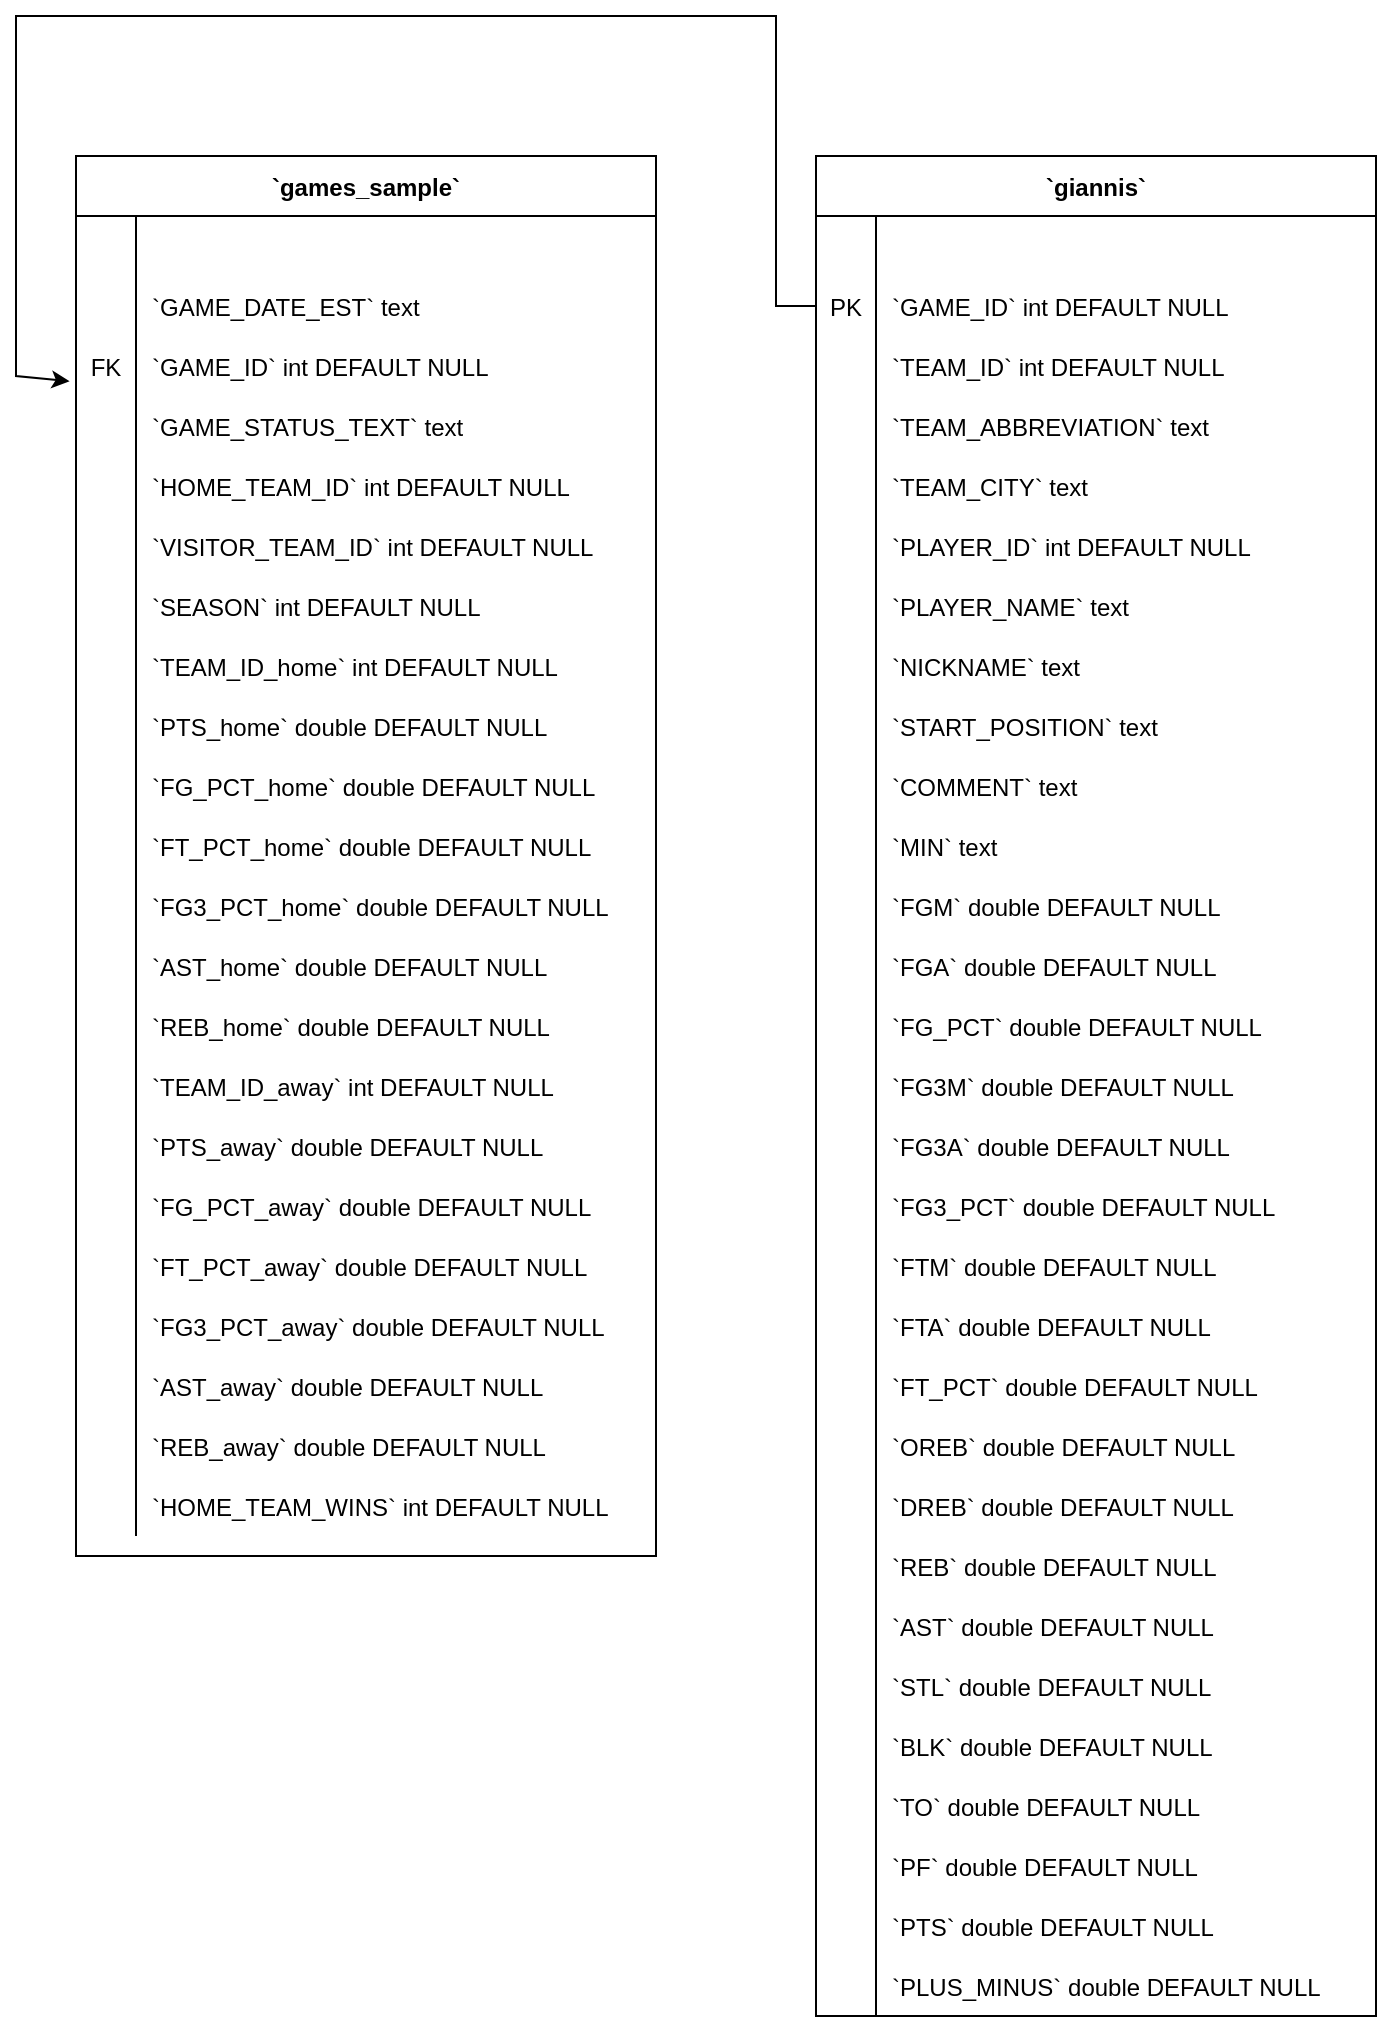 <mxfile version="20.6.1" type="device"><diagram id="QyIXwkY8xI5Ca_LzEZDJ" name="Page-1"><mxGraphModel dx="1038" dy="1639" grid="1" gridSize="10" guides="1" tooltips="1" connect="1" arrows="1" fold="1" page="1" pageScale="1" pageWidth="850" pageHeight="1100" math="0" shadow="0"><root><mxCell id="0"/><mxCell id="1" parent="0"/><mxCell id="QYcIagZJKFSUxrG0_nqx-1" value="`games_sample`" style="shape=table;startSize=30;container=1;collapsible=1;childLayout=tableLayout;fixedRows=1;rowLines=0;fontStyle=1;align=center;resizeLast=1;" vertex="1" parent="1"><mxGeometry x="70" y="-100" width="290" height="700" as="geometry"/></mxCell><mxCell id="QYcIagZJKFSUxrG0_nqx-2" value="" style="shape=tableRow;horizontal=0;startSize=0;swimlaneHead=0;swimlaneBody=0;fillColor=none;collapsible=0;dropTarget=0;points=[[0,0.5],[1,0.5]];portConstraint=eastwest;top=0;left=0;right=0;bottom=0;" vertex="1" parent="QYcIagZJKFSUxrG0_nqx-1"><mxGeometry y="30" width="290" height="30" as="geometry"/></mxCell><mxCell id="QYcIagZJKFSUxrG0_nqx-3" value="" style="shape=partialRectangle;overflow=hidden;connectable=0;fillColor=none;top=0;left=0;bottom=0;right=0;" vertex="1" parent="QYcIagZJKFSUxrG0_nqx-2"><mxGeometry width="30" height="30" as="geometry"><mxRectangle width="30" height="30" as="alternateBounds"/></mxGeometry></mxCell><mxCell id="QYcIagZJKFSUxrG0_nqx-4" value="" style="shape=partialRectangle;overflow=hidden;connectable=0;fillColor=none;align=left;top=0;left=0;bottom=0;right=0;spacingLeft=6;" vertex="1" parent="QYcIagZJKFSUxrG0_nqx-2"><mxGeometry x="30" width="260" height="30" as="geometry"><mxRectangle width="260" height="30" as="alternateBounds"/></mxGeometry></mxCell><mxCell id="QYcIagZJKFSUxrG0_nqx-5" value="" style="shape=tableRow;horizontal=0;startSize=0;swimlaneHead=0;swimlaneBody=0;fillColor=none;collapsible=0;dropTarget=0;points=[[0,0.5],[1,0.5]];portConstraint=eastwest;top=0;left=0;right=0;bottom=0;" vertex="1" parent="QYcIagZJKFSUxrG0_nqx-1"><mxGeometry y="60" width="290" height="30" as="geometry"/></mxCell><mxCell id="QYcIagZJKFSUxrG0_nqx-6" value="" style="shape=partialRectangle;overflow=hidden;connectable=0;fillColor=none;top=0;left=0;bottom=0;right=0;" vertex="1" parent="QYcIagZJKFSUxrG0_nqx-5"><mxGeometry width="30" height="30" as="geometry"><mxRectangle width="30" height="30" as="alternateBounds"/></mxGeometry></mxCell><mxCell id="QYcIagZJKFSUxrG0_nqx-7" value="`GAME_DATE_EST` text" style="shape=partialRectangle;overflow=hidden;connectable=0;fillColor=none;align=left;top=0;left=0;bottom=0;right=0;spacingLeft=6;" vertex="1" parent="QYcIagZJKFSUxrG0_nqx-5"><mxGeometry x="30" width="260" height="30" as="geometry"><mxRectangle width="260" height="30" as="alternateBounds"/></mxGeometry></mxCell><mxCell id="QYcIagZJKFSUxrG0_nqx-8" value="" style="shape=tableRow;horizontal=0;startSize=0;swimlaneHead=0;swimlaneBody=0;fillColor=none;collapsible=0;dropTarget=0;points=[[0,0.5],[1,0.5]];portConstraint=eastwest;top=0;left=0;right=0;bottom=0;" vertex="1" parent="QYcIagZJKFSUxrG0_nqx-1"><mxGeometry y="90" width="290" height="30" as="geometry"/></mxCell><mxCell id="QYcIagZJKFSUxrG0_nqx-9" value="FK" style="shape=partialRectangle;overflow=hidden;connectable=0;fillColor=none;top=0;left=0;bottom=0;right=0;" vertex="1" parent="QYcIagZJKFSUxrG0_nqx-8"><mxGeometry width="30" height="30" as="geometry"><mxRectangle width="30" height="30" as="alternateBounds"/></mxGeometry></mxCell><mxCell id="QYcIagZJKFSUxrG0_nqx-10" value="`GAME_ID` int DEFAULT NULL" style="shape=partialRectangle;overflow=hidden;connectable=0;fillColor=none;align=left;top=0;left=0;bottom=0;right=0;spacingLeft=6;" vertex="1" parent="QYcIagZJKFSUxrG0_nqx-8"><mxGeometry x="30" width="260" height="30" as="geometry"><mxRectangle width="260" height="30" as="alternateBounds"/></mxGeometry></mxCell><mxCell id="QYcIagZJKFSUxrG0_nqx-11" value="" style="shape=tableRow;horizontal=0;startSize=0;swimlaneHead=0;swimlaneBody=0;fillColor=none;collapsible=0;dropTarget=0;points=[[0,0.5],[1,0.5]];portConstraint=eastwest;top=0;left=0;right=0;bottom=0;" vertex="1" parent="QYcIagZJKFSUxrG0_nqx-1"><mxGeometry y="120" width="290" height="30" as="geometry"/></mxCell><mxCell id="QYcIagZJKFSUxrG0_nqx-12" value="" style="shape=partialRectangle;overflow=hidden;connectable=0;fillColor=none;top=0;left=0;bottom=0;right=0;" vertex="1" parent="QYcIagZJKFSUxrG0_nqx-11"><mxGeometry width="30" height="30" as="geometry"><mxRectangle width="30" height="30" as="alternateBounds"/></mxGeometry></mxCell><mxCell id="QYcIagZJKFSUxrG0_nqx-13" value="`GAME_STATUS_TEXT` text" style="shape=partialRectangle;overflow=hidden;connectable=0;fillColor=none;align=left;top=0;left=0;bottom=0;right=0;spacingLeft=6;" vertex="1" parent="QYcIagZJKFSUxrG0_nqx-11"><mxGeometry x="30" width="260" height="30" as="geometry"><mxRectangle width="260" height="30" as="alternateBounds"/></mxGeometry></mxCell><mxCell id="QYcIagZJKFSUxrG0_nqx-14" value="" style="shape=tableRow;horizontal=0;startSize=0;swimlaneHead=0;swimlaneBody=0;fillColor=none;collapsible=0;dropTarget=0;points=[[0,0.5],[1,0.5]];portConstraint=eastwest;top=0;left=0;right=0;bottom=0;" vertex="1" parent="QYcIagZJKFSUxrG0_nqx-1"><mxGeometry y="150" width="290" height="30" as="geometry"/></mxCell><mxCell id="QYcIagZJKFSUxrG0_nqx-15" value="" style="shape=partialRectangle;overflow=hidden;connectable=0;fillColor=none;top=0;left=0;bottom=0;right=0;" vertex="1" parent="QYcIagZJKFSUxrG0_nqx-14"><mxGeometry width="30" height="30" as="geometry"><mxRectangle width="30" height="30" as="alternateBounds"/></mxGeometry></mxCell><mxCell id="QYcIagZJKFSUxrG0_nqx-16" value="`HOME_TEAM_ID` int DEFAULT NULL" style="shape=partialRectangle;overflow=hidden;connectable=0;fillColor=none;align=left;top=0;left=0;bottom=0;right=0;spacingLeft=6;" vertex="1" parent="QYcIagZJKFSUxrG0_nqx-14"><mxGeometry x="30" width="260" height="30" as="geometry"><mxRectangle width="260" height="30" as="alternateBounds"/></mxGeometry></mxCell><mxCell id="QYcIagZJKFSUxrG0_nqx-17" value="" style="shape=tableRow;horizontal=0;startSize=0;swimlaneHead=0;swimlaneBody=0;fillColor=none;collapsible=0;dropTarget=0;points=[[0,0.5],[1,0.5]];portConstraint=eastwest;top=0;left=0;right=0;bottom=0;" vertex="1" parent="QYcIagZJKFSUxrG0_nqx-1"><mxGeometry y="180" width="290" height="30" as="geometry"/></mxCell><mxCell id="QYcIagZJKFSUxrG0_nqx-18" value="" style="shape=partialRectangle;overflow=hidden;connectable=0;fillColor=none;top=0;left=0;bottom=0;right=0;" vertex="1" parent="QYcIagZJKFSUxrG0_nqx-17"><mxGeometry width="30" height="30" as="geometry"><mxRectangle width="30" height="30" as="alternateBounds"/></mxGeometry></mxCell><mxCell id="QYcIagZJKFSUxrG0_nqx-19" value="`VISITOR_TEAM_ID` int DEFAULT NULL" style="shape=partialRectangle;overflow=hidden;connectable=0;fillColor=none;align=left;top=0;left=0;bottom=0;right=0;spacingLeft=6;" vertex="1" parent="QYcIagZJKFSUxrG0_nqx-17"><mxGeometry x="30" width="260" height="30" as="geometry"><mxRectangle width="260" height="30" as="alternateBounds"/></mxGeometry></mxCell><mxCell id="QYcIagZJKFSUxrG0_nqx-20" value="" style="shape=tableRow;horizontal=0;startSize=0;swimlaneHead=0;swimlaneBody=0;fillColor=none;collapsible=0;dropTarget=0;points=[[0,0.5],[1,0.5]];portConstraint=eastwest;top=0;left=0;right=0;bottom=0;" vertex="1" parent="QYcIagZJKFSUxrG0_nqx-1"><mxGeometry y="210" width="290" height="30" as="geometry"/></mxCell><mxCell id="QYcIagZJKFSUxrG0_nqx-21" value="" style="shape=partialRectangle;overflow=hidden;connectable=0;fillColor=none;top=0;left=0;bottom=0;right=0;" vertex="1" parent="QYcIagZJKFSUxrG0_nqx-20"><mxGeometry width="30" height="30" as="geometry"><mxRectangle width="30" height="30" as="alternateBounds"/></mxGeometry></mxCell><mxCell id="QYcIagZJKFSUxrG0_nqx-22" value="`SEASON` int DEFAULT NULL" style="shape=partialRectangle;overflow=hidden;connectable=0;fillColor=none;align=left;top=0;left=0;bottom=0;right=0;spacingLeft=6;" vertex="1" parent="QYcIagZJKFSUxrG0_nqx-20"><mxGeometry x="30" width="260" height="30" as="geometry"><mxRectangle width="260" height="30" as="alternateBounds"/></mxGeometry></mxCell><mxCell id="QYcIagZJKFSUxrG0_nqx-23" value="" style="shape=tableRow;horizontal=0;startSize=0;swimlaneHead=0;swimlaneBody=0;fillColor=none;collapsible=0;dropTarget=0;points=[[0,0.5],[1,0.5]];portConstraint=eastwest;top=0;left=0;right=0;bottom=0;" vertex="1" parent="QYcIagZJKFSUxrG0_nqx-1"><mxGeometry y="240" width="290" height="30" as="geometry"/></mxCell><mxCell id="QYcIagZJKFSUxrG0_nqx-24" value="" style="shape=partialRectangle;overflow=hidden;connectable=0;fillColor=none;top=0;left=0;bottom=0;right=0;" vertex="1" parent="QYcIagZJKFSUxrG0_nqx-23"><mxGeometry width="30" height="30" as="geometry"><mxRectangle width="30" height="30" as="alternateBounds"/></mxGeometry></mxCell><mxCell id="QYcIagZJKFSUxrG0_nqx-25" value="`TEAM_ID_home` int DEFAULT NULL" style="shape=partialRectangle;overflow=hidden;connectable=0;fillColor=none;align=left;top=0;left=0;bottom=0;right=0;spacingLeft=6;" vertex="1" parent="QYcIagZJKFSUxrG0_nqx-23"><mxGeometry x="30" width="260" height="30" as="geometry"><mxRectangle width="260" height="30" as="alternateBounds"/></mxGeometry></mxCell><mxCell id="QYcIagZJKFSUxrG0_nqx-26" value="" style="shape=tableRow;horizontal=0;startSize=0;swimlaneHead=0;swimlaneBody=0;fillColor=none;collapsible=0;dropTarget=0;points=[[0,0.5],[1,0.5]];portConstraint=eastwest;top=0;left=0;right=0;bottom=0;" vertex="1" parent="QYcIagZJKFSUxrG0_nqx-1"><mxGeometry y="270" width="290" height="30" as="geometry"/></mxCell><mxCell id="QYcIagZJKFSUxrG0_nqx-27" value="" style="shape=partialRectangle;overflow=hidden;connectable=0;fillColor=none;top=0;left=0;bottom=0;right=0;" vertex="1" parent="QYcIagZJKFSUxrG0_nqx-26"><mxGeometry width="30" height="30" as="geometry"><mxRectangle width="30" height="30" as="alternateBounds"/></mxGeometry></mxCell><mxCell id="QYcIagZJKFSUxrG0_nqx-28" value="`PTS_home` double DEFAULT NULL" style="shape=partialRectangle;overflow=hidden;connectable=0;fillColor=none;align=left;top=0;left=0;bottom=0;right=0;spacingLeft=6;" vertex="1" parent="QYcIagZJKFSUxrG0_nqx-26"><mxGeometry x="30" width="260" height="30" as="geometry"><mxRectangle width="260" height="30" as="alternateBounds"/></mxGeometry></mxCell><mxCell id="QYcIagZJKFSUxrG0_nqx-29" value="" style="shape=tableRow;horizontal=0;startSize=0;swimlaneHead=0;swimlaneBody=0;fillColor=none;collapsible=0;dropTarget=0;points=[[0,0.5],[1,0.5]];portConstraint=eastwest;top=0;left=0;right=0;bottom=0;" vertex="1" parent="QYcIagZJKFSUxrG0_nqx-1"><mxGeometry y="300" width="290" height="30" as="geometry"/></mxCell><mxCell id="QYcIagZJKFSUxrG0_nqx-30" value="" style="shape=partialRectangle;overflow=hidden;connectable=0;fillColor=none;top=0;left=0;bottom=0;right=0;" vertex="1" parent="QYcIagZJKFSUxrG0_nqx-29"><mxGeometry width="30" height="30" as="geometry"><mxRectangle width="30" height="30" as="alternateBounds"/></mxGeometry></mxCell><mxCell id="QYcIagZJKFSUxrG0_nqx-31" value="`FG_PCT_home` double DEFAULT NULL" style="shape=partialRectangle;overflow=hidden;connectable=0;fillColor=none;align=left;top=0;left=0;bottom=0;right=0;spacingLeft=6;" vertex="1" parent="QYcIagZJKFSUxrG0_nqx-29"><mxGeometry x="30" width="260" height="30" as="geometry"><mxRectangle width="260" height="30" as="alternateBounds"/></mxGeometry></mxCell><mxCell id="QYcIagZJKFSUxrG0_nqx-32" value="" style="shape=tableRow;horizontal=0;startSize=0;swimlaneHead=0;swimlaneBody=0;fillColor=none;collapsible=0;dropTarget=0;points=[[0,0.5],[1,0.5]];portConstraint=eastwest;top=0;left=0;right=0;bottom=0;" vertex="1" parent="QYcIagZJKFSUxrG0_nqx-1"><mxGeometry y="330" width="290" height="30" as="geometry"/></mxCell><mxCell id="QYcIagZJKFSUxrG0_nqx-33" value="" style="shape=partialRectangle;overflow=hidden;connectable=0;fillColor=none;top=0;left=0;bottom=0;right=0;" vertex="1" parent="QYcIagZJKFSUxrG0_nqx-32"><mxGeometry width="30" height="30" as="geometry"><mxRectangle width="30" height="30" as="alternateBounds"/></mxGeometry></mxCell><mxCell id="QYcIagZJKFSUxrG0_nqx-34" value="`FT_PCT_home` double DEFAULT NULL" style="shape=partialRectangle;overflow=hidden;connectable=0;fillColor=none;align=left;top=0;left=0;bottom=0;right=0;spacingLeft=6;" vertex="1" parent="QYcIagZJKFSUxrG0_nqx-32"><mxGeometry x="30" width="260" height="30" as="geometry"><mxRectangle width="260" height="30" as="alternateBounds"/></mxGeometry></mxCell><mxCell id="QYcIagZJKFSUxrG0_nqx-35" value="" style="shape=tableRow;horizontal=0;startSize=0;swimlaneHead=0;swimlaneBody=0;fillColor=none;collapsible=0;dropTarget=0;points=[[0,0.5],[1,0.5]];portConstraint=eastwest;top=0;left=0;right=0;bottom=0;" vertex="1" parent="QYcIagZJKFSUxrG0_nqx-1"><mxGeometry y="360" width="290" height="30" as="geometry"/></mxCell><mxCell id="QYcIagZJKFSUxrG0_nqx-36" value="" style="shape=partialRectangle;overflow=hidden;connectable=0;fillColor=none;top=0;left=0;bottom=0;right=0;" vertex="1" parent="QYcIagZJKFSUxrG0_nqx-35"><mxGeometry width="30" height="30" as="geometry"><mxRectangle width="30" height="30" as="alternateBounds"/></mxGeometry></mxCell><mxCell id="QYcIagZJKFSUxrG0_nqx-37" value="`FG3_PCT_home` double DEFAULT NULL" style="shape=partialRectangle;overflow=hidden;connectable=0;fillColor=none;align=left;top=0;left=0;bottom=0;right=0;spacingLeft=6;" vertex="1" parent="QYcIagZJKFSUxrG0_nqx-35"><mxGeometry x="30" width="260" height="30" as="geometry"><mxRectangle width="260" height="30" as="alternateBounds"/></mxGeometry></mxCell><mxCell id="QYcIagZJKFSUxrG0_nqx-38" value="" style="shape=tableRow;horizontal=0;startSize=0;swimlaneHead=0;swimlaneBody=0;fillColor=none;collapsible=0;dropTarget=0;points=[[0,0.5],[1,0.5]];portConstraint=eastwest;top=0;left=0;right=0;bottom=0;" vertex="1" parent="QYcIagZJKFSUxrG0_nqx-1"><mxGeometry y="390" width="290" height="30" as="geometry"/></mxCell><mxCell id="QYcIagZJKFSUxrG0_nqx-39" value="" style="shape=partialRectangle;overflow=hidden;connectable=0;fillColor=none;top=0;left=0;bottom=0;right=0;" vertex="1" parent="QYcIagZJKFSUxrG0_nqx-38"><mxGeometry width="30" height="30" as="geometry"><mxRectangle width="30" height="30" as="alternateBounds"/></mxGeometry></mxCell><mxCell id="QYcIagZJKFSUxrG0_nqx-40" value="`AST_home` double DEFAULT NULL" style="shape=partialRectangle;overflow=hidden;connectable=0;fillColor=none;align=left;top=0;left=0;bottom=0;right=0;spacingLeft=6;" vertex="1" parent="QYcIagZJKFSUxrG0_nqx-38"><mxGeometry x="30" width="260" height="30" as="geometry"><mxRectangle width="260" height="30" as="alternateBounds"/></mxGeometry></mxCell><mxCell id="QYcIagZJKFSUxrG0_nqx-41" value="" style="shape=tableRow;horizontal=0;startSize=0;swimlaneHead=0;swimlaneBody=0;fillColor=none;collapsible=0;dropTarget=0;points=[[0,0.5],[1,0.5]];portConstraint=eastwest;top=0;left=0;right=0;bottom=0;" vertex="1" parent="QYcIagZJKFSUxrG0_nqx-1"><mxGeometry y="420" width="290" height="30" as="geometry"/></mxCell><mxCell id="QYcIagZJKFSUxrG0_nqx-42" value="" style="shape=partialRectangle;overflow=hidden;connectable=0;fillColor=none;top=0;left=0;bottom=0;right=0;" vertex="1" parent="QYcIagZJKFSUxrG0_nqx-41"><mxGeometry width="30" height="30" as="geometry"><mxRectangle width="30" height="30" as="alternateBounds"/></mxGeometry></mxCell><mxCell id="QYcIagZJKFSUxrG0_nqx-43" value="`REB_home` double DEFAULT NULL" style="shape=partialRectangle;overflow=hidden;connectable=0;fillColor=none;align=left;top=0;left=0;bottom=0;right=0;spacingLeft=6;" vertex="1" parent="QYcIagZJKFSUxrG0_nqx-41"><mxGeometry x="30" width="260" height="30" as="geometry"><mxRectangle width="260" height="30" as="alternateBounds"/></mxGeometry></mxCell><mxCell id="QYcIagZJKFSUxrG0_nqx-44" value="" style="shape=tableRow;horizontal=0;startSize=0;swimlaneHead=0;swimlaneBody=0;fillColor=none;collapsible=0;dropTarget=0;points=[[0,0.5],[1,0.5]];portConstraint=eastwest;top=0;left=0;right=0;bottom=0;" vertex="1" parent="QYcIagZJKFSUxrG0_nqx-1"><mxGeometry y="450" width="290" height="30" as="geometry"/></mxCell><mxCell id="QYcIagZJKFSUxrG0_nqx-45" value="" style="shape=partialRectangle;overflow=hidden;connectable=0;fillColor=none;top=0;left=0;bottom=0;right=0;" vertex="1" parent="QYcIagZJKFSUxrG0_nqx-44"><mxGeometry width="30" height="30" as="geometry"><mxRectangle width="30" height="30" as="alternateBounds"/></mxGeometry></mxCell><mxCell id="QYcIagZJKFSUxrG0_nqx-46" value="`TEAM_ID_away` int DEFAULT NULL" style="shape=partialRectangle;overflow=hidden;connectable=0;fillColor=none;align=left;top=0;left=0;bottom=0;right=0;spacingLeft=6;" vertex="1" parent="QYcIagZJKFSUxrG0_nqx-44"><mxGeometry x="30" width="260" height="30" as="geometry"><mxRectangle width="260" height="30" as="alternateBounds"/></mxGeometry></mxCell><mxCell id="QYcIagZJKFSUxrG0_nqx-47" value="" style="shape=tableRow;horizontal=0;startSize=0;swimlaneHead=0;swimlaneBody=0;fillColor=none;collapsible=0;dropTarget=0;points=[[0,0.5],[1,0.5]];portConstraint=eastwest;top=0;left=0;right=0;bottom=0;" vertex="1" parent="QYcIagZJKFSUxrG0_nqx-1"><mxGeometry y="480" width="290" height="30" as="geometry"/></mxCell><mxCell id="QYcIagZJKFSUxrG0_nqx-48" value="" style="shape=partialRectangle;overflow=hidden;connectable=0;fillColor=none;top=0;left=0;bottom=0;right=0;" vertex="1" parent="QYcIagZJKFSUxrG0_nqx-47"><mxGeometry width="30" height="30" as="geometry"><mxRectangle width="30" height="30" as="alternateBounds"/></mxGeometry></mxCell><mxCell id="QYcIagZJKFSUxrG0_nqx-49" value="`PTS_away` double DEFAULT NULL" style="shape=partialRectangle;overflow=hidden;connectable=0;fillColor=none;align=left;top=0;left=0;bottom=0;right=0;spacingLeft=6;" vertex="1" parent="QYcIagZJKFSUxrG0_nqx-47"><mxGeometry x="30" width="260" height="30" as="geometry"><mxRectangle width="260" height="30" as="alternateBounds"/></mxGeometry></mxCell><mxCell id="QYcIagZJKFSUxrG0_nqx-50" value="" style="shape=tableRow;horizontal=0;startSize=0;swimlaneHead=0;swimlaneBody=0;fillColor=none;collapsible=0;dropTarget=0;points=[[0,0.5],[1,0.5]];portConstraint=eastwest;top=0;left=0;right=0;bottom=0;" vertex="1" parent="QYcIagZJKFSUxrG0_nqx-1"><mxGeometry y="510" width="290" height="30" as="geometry"/></mxCell><mxCell id="QYcIagZJKFSUxrG0_nqx-51" value="" style="shape=partialRectangle;overflow=hidden;connectable=0;fillColor=none;top=0;left=0;bottom=0;right=0;" vertex="1" parent="QYcIagZJKFSUxrG0_nqx-50"><mxGeometry width="30" height="30" as="geometry"><mxRectangle width="30" height="30" as="alternateBounds"/></mxGeometry></mxCell><mxCell id="QYcIagZJKFSUxrG0_nqx-52" value="`FG_PCT_away` double DEFAULT NULL" style="shape=partialRectangle;overflow=hidden;connectable=0;fillColor=none;align=left;top=0;left=0;bottom=0;right=0;spacingLeft=6;" vertex="1" parent="QYcIagZJKFSUxrG0_nqx-50"><mxGeometry x="30" width="260" height="30" as="geometry"><mxRectangle width="260" height="30" as="alternateBounds"/></mxGeometry></mxCell><mxCell id="QYcIagZJKFSUxrG0_nqx-53" value="" style="shape=tableRow;horizontal=0;startSize=0;swimlaneHead=0;swimlaneBody=0;fillColor=none;collapsible=0;dropTarget=0;points=[[0,0.5],[1,0.5]];portConstraint=eastwest;top=0;left=0;right=0;bottom=0;" vertex="1" parent="QYcIagZJKFSUxrG0_nqx-1"><mxGeometry y="540" width="290" height="30" as="geometry"/></mxCell><mxCell id="QYcIagZJKFSUxrG0_nqx-54" value="" style="shape=partialRectangle;overflow=hidden;connectable=0;fillColor=none;top=0;left=0;bottom=0;right=0;" vertex="1" parent="QYcIagZJKFSUxrG0_nqx-53"><mxGeometry width="30" height="30" as="geometry"><mxRectangle width="30" height="30" as="alternateBounds"/></mxGeometry></mxCell><mxCell id="QYcIagZJKFSUxrG0_nqx-55" value="`FT_PCT_away` double DEFAULT NULL" style="shape=partialRectangle;overflow=hidden;connectable=0;fillColor=none;align=left;top=0;left=0;bottom=0;right=0;spacingLeft=6;" vertex="1" parent="QYcIagZJKFSUxrG0_nqx-53"><mxGeometry x="30" width="260" height="30" as="geometry"><mxRectangle width="260" height="30" as="alternateBounds"/></mxGeometry></mxCell><mxCell id="QYcIagZJKFSUxrG0_nqx-56" value="" style="shape=tableRow;horizontal=0;startSize=0;swimlaneHead=0;swimlaneBody=0;fillColor=none;collapsible=0;dropTarget=0;points=[[0,0.5],[1,0.5]];portConstraint=eastwest;top=0;left=0;right=0;bottom=0;" vertex="1" parent="QYcIagZJKFSUxrG0_nqx-1"><mxGeometry y="570" width="290" height="30" as="geometry"/></mxCell><mxCell id="QYcIagZJKFSUxrG0_nqx-57" value="" style="shape=partialRectangle;overflow=hidden;connectable=0;fillColor=none;top=0;left=0;bottom=0;right=0;" vertex="1" parent="QYcIagZJKFSUxrG0_nqx-56"><mxGeometry width="30" height="30" as="geometry"><mxRectangle width="30" height="30" as="alternateBounds"/></mxGeometry></mxCell><mxCell id="QYcIagZJKFSUxrG0_nqx-58" value="`FG3_PCT_away` double DEFAULT NULL" style="shape=partialRectangle;overflow=hidden;connectable=0;fillColor=none;align=left;top=0;left=0;bottom=0;right=0;spacingLeft=6;" vertex="1" parent="QYcIagZJKFSUxrG0_nqx-56"><mxGeometry x="30" width="260" height="30" as="geometry"><mxRectangle width="260" height="30" as="alternateBounds"/></mxGeometry></mxCell><mxCell id="QYcIagZJKFSUxrG0_nqx-59" value="" style="shape=tableRow;horizontal=0;startSize=0;swimlaneHead=0;swimlaneBody=0;fillColor=none;collapsible=0;dropTarget=0;points=[[0,0.5],[1,0.5]];portConstraint=eastwest;top=0;left=0;right=0;bottom=0;" vertex="1" parent="QYcIagZJKFSUxrG0_nqx-1"><mxGeometry y="600" width="290" height="30" as="geometry"/></mxCell><mxCell id="QYcIagZJKFSUxrG0_nqx-60" value="" style="shape=partialRectangle;overflow=hidden;connectable=0;fillColor=none;top=0;left=0;bottom=0;right=0;" vertex="1" parent="QYcIagZJKFSUxrG0_nqx-59"><mxGeometry width="30" height="30" as="geometry"><mxRectangle width="30" height="30" as="alternateBounds"/></mxGeometry></mxCell><mxCell id="QYcIagZJKFSUxrG0_nqx-61" value="`AST_away` double DEFAULT NULL" style="shape=partialRectangle;overflow=hidden;connectable=0;fillColor=none;align=left;top=0;left=0;bottom=0;right=0;spacingLeft=6;" vertex="1" parent="QYcIagZJKFSUxrG0_nqx-59"><mxGeometry x="30" width="260" height="30" as="geometry"><mxRectangle width="260" height="30" as="alternateBounds"/></mxGeometry></mxCell><mxCell id="QYcIagZJKFSUxrG0_nqx-62" value="" style="shape=tableRow;horizontal=0;startSize=0;swimlaneHead=0;swimlaneBody=0;fillColor=none;collapsible=0;dropTarget=0;points=[[0,0.5],[1,0.5]];portConstraint=eastwest;top=0;left=0;right=0;bottom=0;" vertex="1" parent="QYcIagZJKFSUxrG0_nqx-1"><mxGeometry y="630" width="290" height="30" as="geometry"/></mxCell><mxCell id="QYcIagZJKFSUxrG0_nqx-63" value="" style="shape=partialRectangle;overflow=hidden;connectable=0;fillColor=none;top=0;left=0;bottom=0;right=0;" vertex="1" parent="QYcIagZJKFSUxrG0_nqx-62"><mxGeometry width="30" height="30" as="geometry"><mxRectangle width="30" height="30" as="alternateBounds"/></mxGeometry></mxCell><mxCell id="QYcIagZJKFSUxrG0_nqx-64" value="`REB_away` double DEFAULT NULL" style="shape=partialRectangle;overflow=hidden;connectable=0;fillColor=none;align=left;top=0;left=0;bottom=0;right=0;spacingLeft=6;" vertex="1" parent="QYcIagZJKFSUxrG0_nqx-62"><mxGeometry x="30" width="260" height="30" as="geometry"><mxRectangle width="260" height="30" as="alternateBounds"/></mxGeometry></mxCell><mxCell id="QYcIagZJKFSUxrG0_nqx-65" value="" style="shape=tableRow;horizontal=0;startSize=0;swimlaneHead=0;swimlaneBody=0;fillColor=none;collapsible=0;dropTarget=0;points=[[0,0.5],[1,0.5]];portConstraint=eastwest;top=0;left=0;right=0;bottom=0;" vertex="1" parent="QYcIagZJKFSUxrG0_nqx-1"><mxGeometry y="660" width="290" height="30" as="geometry"/></mxCell><mxCell id="QYcIagZJKFSUxrG0_nqx-66" value="" style="shape=partialRectangle;overflow=hidden;connectable=0;fillColor=none;top=0;left=0;bottom=0;right=0;" vertex="1" parent="QYcIagZJKFSUxrG0_nqx-65"><mxGeometry width="30" height="30" as="geometry"><mxRectangle width="30" height="30" as="alternateBounds"/></mxGeometry></mxCell><mxCell id="QYcIagZJKFSUxrG0_nqx-67" value="`HOME_TEAM_WINS` int DEFAULT NULL" style="shape=partialRectangle;overflow=hidden;connectable=0;fillColor=none;align=left;top=0;left=0;bottom=0;right=0;spacingLeft=6;" vertex="1" parent="QYcIagZJKFSUxrG0_nqx-65"><mxGeometry x="30" width="260" height="30" as="geometry"><mxRectangle width="260" height="30" as="alternateBounds"/></mxGeometry></mxCell><mxCell id="QYcIagZJKFSUxrG0_nqx-68" value="`giannis`" style="shape=table;startSize=30;container=1;collapsible=1;childLayout=tableLayout;fixedRows=1;rowLines=0;fontStyle=1;align=center;resizeLast=1;" vertex="1" parent="1"><mxGeometry x="440" y="-100" width="280" height="930" as="geometry"/></mxCell><mxCell id="QYcIagZJKFSUxrG0_nqx-69" value="" style="shape=tableRow;horizontal=0;startSize=0;swimlaneHead=0;swimlaneBody=0;fillColor=none;collapsible=0;dropTarget=0;points=[[0,0.5],[1,0.5]];portConstraint=eastwest;top=0;left=0;right=0;bottom=0;" vertex="1" parent="QYcIagZJKFSUxrG0_nqx-68"><mxGeometry y="30" width="280" height="30" as="geometry"/></mxCell><mxCell id="QYcIagZJKFSUxrG0_nqx-70" value="" style="shape=partialRectangle;overflow=hidden;connectable=0;fillColor=none;top=0;left=0;bottom=0;right=0;" vertex="1" parent="QYcIagZJKFSUxrG0_nqx-69"><mxGeometry width="30" height="30" as="geometry"><mxRectangle width="30" height="30" as="alternateBounds"/></mxGeometry></mxCell><mxCell id="QYcIagZJKFSUxrG0_nqx-71" value="" style="shape=partialRectangle;overflow=hidden;connectable=0;fillColor=none;align=left;top=0;left=0;bottom=0;right=0;spacingLeft=6;" vertex="1" parent="QYcIagZJKFSUxrG0_nqx-69"><mxGeometry x="30" width="250" height="30" as="geometry"><mxRectangle width="250" height="30" as="alternateBounds"/></mxGeometry></mxCell><mxCell id="QYcIagZJKFSUxrG0_nqx-72" value="" style="shape=tableRow;horizontal=0;startSize=0;swimlaneHead=0;swimlaneBody=0;fillColor=none;collapsible=0;dropTarget=0;points=[[0,0.5],[1,0.5]];portConstraint=eastwest;top=0;left=0;right=0;bottom=0;" vertex="1" parent="QYcIagZJKFSUxrG0_nqx-68"><mxGeometry y="60" width="280" height="30" as="geometry"/></mxCell><mxCell id="QYcIagZJKFSUxrG0_nqx-73" value="PK" style="shape=partialRectangle;overflow=hidden;connectable=0;fillColor=none;top=0;left=0;bottom=0;right=0;" vertex="1" parent="QYcIagZJKFSUxrG0_nqx-72"><mxGeometry width="30" height="30" as="geometry"><mxRectangle width="30" height="30" as="alternateBounds"/></mxGeometry></mxCell><mxCell id="QYcIagZJKFSUxrG0_nqx-74" value="`GAME_ID` int DEFAULT NULL" style="shape=partialRectangle;overflow=hidden;connectable=0;fillColor=none;align=left;top=0;left=0;bottom=0;right=0;spacingLeft=6;" vertex="1" parent="QYcIagZJKFSUxrG0_nqx-72"><mxGeometry x="30" width="250" height="30" as="geometry"><mxRectangle width="250" height="30" as="alternateBounds"/></mxGeometry></mxCell><mxCell id="QYcIagZJKFSUxrG0_nqx-75" value="" style="shape=tableRow;horizontal=0;startSize=0;swimlaneHead=0;swimlaneBody=0;fillColor=none;collapsible=0;dropTarget=0;points=[[0,0.5],[1,0.5]];portConstraint=eastwest;top=0;left=0;right=0;bottom=0;" vertex="1" parent="QYcIagZJKFSUxrG0_nqx-68"><mxGeometry y="90" width="280" height="30" as="geometry"/></mxCell><mxCell id="QYcIagZJKFSUxrG0_nqx-76" value="" style="shape=partialRectangle;overflow=hidden;connectable=0;fillColor=none;top=0;left=0;bottom=0;right=0;" vertex="1" parent="QYcIagZJKFSUxrG0_nqx-75"><mxGeometry width="30" height="30" as="geometry"><mxRectangle width="30" height="30" as="alternateBounds"/></mxGeometry></mxCell><mxCell id="QYcIagZJKFSUxrG0_nqx-77" value="`TEAM_ID` int DEFAULT NULL" style="shape=partialRectangle;overflow=hidden;connectable=0;fillColor=none;align=left;top=0;left=0;bottom=0;right=0;spacingLeft=6;" vertex="1" parent="QYcIagZJKFSUxrG0_nqx-75"><mxGeometry x="30" width="250" height="30" as="geometry"><mxRectangle width="250" height="30" as="alternateBounds"/></mxGeometry></mxCell><mxCell id="QYcIagZJKFSUxrG0_nqx-78" value="" style="shape=tableRow;horizontal=0;startSize=0;swimlaneHead=0;swimlaneBody=0;fillColor=none;collapsible=0;dropTarget=0;points=[[0,0.5],[1,0.5]];portConstraint=eastwest;top=0;left=0;right=0;bottom=0;" vertex="1" parent="QYcIagZJKFSUxrG0_nqx-68"><mxGeometry y="120" width="280" height="30" as="geometry"/></mxCell><mxCell id="QYcIagZJKFSUxrG0_nqx-79" value="" style="shape=partialRectangle;overflow=hidden;connectable=0;fillColor=none;top=0;left=0;bottom=0;right=0;" vertex="1" parent="QYcIagZJKFSUxrG0_nqx-78"><mxGeometry width="30" height="30" as="geometry"><mxRectangle width="30" height="30" as="alternateBounds"/></mxGeometry></mxCell><mxCell id="QYcIagZJKFSUxrG0_nqx-80" value="`TEAM_ABBREVIATION` text" style="shape=partialRectangle;overflow=hidden;connectable=0;fillColor=none;align=left;top=0;left=0;bottom=0;right=0;spacingLeft=6;" vertex="1" parent="QYcIagZJKFSUxrG0_nqx-78"><mxGeometry x="30" width="250" height="30" as="geometry"><mxRectangle width="250" height="30" as="alternateBounds"/></mxGeometry></mxCell><mxCell id="QYcIagZJKFSUxrG0_nqx-81" value="" style="shape=tableRow;horizontal=0;startSize=0;swimlaneHead=0;swimlaneBody=0;fillColor=none;collapsible=0;dropTarget=0;points=[[0,0.5],[1,0.5]];portConstraint=eastwest;top=0;left=0;right=0;bottom=0;" vertex="1" parent="QYcIagZJKFSUxrG0_nqx-68"><mxGeometry y="150" width="280" height="30" as="geometry"/></mxCell><mxCell id="QYcIagZJKFSUxrG0_nqx-82" value="" style="shape=partialRectangle;overflow=hidden;connectable=0;fillColor=none;top=0;left=0;bottom=0;right=0;" vertex="1" parent="QYcIagZJKFSUxrG0_nqx-81"><mxGeometry width="30" height="30" as="geometry"><mxRectangle width="30" height="30" as="alternateBounds"/></mxGeometry></mxCell><mxCell id="QYcIagZJKFSUxrG0_nqx-83" value="`TEAM_CITY` text" style="shape=partialRectangle;overflow=hidden;connectable=0;fillColor=none;align=left;top=0;left=0;bottom=0;right=0;spacingLeft=6;" vertex="1" parent="QYcIagZJKFSUxrG0_nqx-81"><mxGeometry x="30" width="250" height="30" as="geometry"><mxRectangle width="250" height="30" as="alternateBounds"/></mxGeometry></mxCell><mxCell id="QYcIagZJKFSUxrG0_nqx-84" value="" style="shape=tableRow;horizontal=0;startSize=0;swimlaneHead=0;swimlaneBody=0;fillColor=none;collapsible=0;dropTarget=0;points=[[0,0.5],[1,0.5]];portConstraint=eastwest;top=0;left=0;right=0;bottom=0;" vertex="1" parent="QYcIagZJKFSUxrG0_nqx-68"><mxGeometry y="180" width="280" height="30" as="geometry"/></mxCell><mxCell id="QYcIagZJKFSUxrG0_nqx-85" value="" style="shape=partialRectangle;overflow=hidden;connectable=0;fillColor=none;top=0;left=0;bottom=0;right=0;" vertex="1" parent="QYcIagZJKFSUxrG0_nqx-84"><mxGeometry width="30" height="30" as="geometry"><mxRectangle width="30" height="30" as="alternateBounds"/></mxGeometry></mxCell><mxCell id="QYcIagZJKFSUxrG0_nqx-86" value="`PLAYER_ID` int DEFAULT NULL" style="shape=partialRectangle;overflow=hidden;connectable=0;fillColor=none;align=left;top=0;left=0;bottom=0;right=0;spacingLeft=6;" vertex="1" parent="QYcIagZJKFSUxrG0_nqx-84"><mxGeometry x="30" width="250" height="30" as="geometry"><mxRectangle width="250" height="30" as="alternateBounds"/></mxGeometry></mxCell><mxCell id="QYcIagZJKFSUxrG0_nqx-87" value="" style="shape=tableRow;horizontal=0;startSize=0;swimlaneHead=0;swimlaneBody=0;fillColor=none;collapsible=0;dropTarget=0;points=[[0,0.5],[1,0.5]];portConstraint=eastwest;top=0;left=0;right=0;bottom=0;" vertex="1" parent="QYcIagZJKFSUxrG0_nqx-68"><mxGeometry y="210" width="280" height="30" as="geometry"/></mxCell><mxCell id="QYcIagZJKFSUxrG0_nqx-88" value="" style="shape=partialRectangle;overflow=hidden;connectable=0;fillColor=none;top=0;left=0;bottom=0;right=0;" vertex="1" parent="QYcIagZJKFSUxrG0_nqx-87"><mxGeometry width="30" height="30" as="geometry"><mxRectangle width="30" height="30" as="alternateBounds"/></mxGeometry></mxCell><mxCell id="QYcIagZJKFSUxrG0_nqx-89" value="`PLAYER_NAME` text" style="shape=partialRectangle;overflow=hidden;connectable=0;fillColor=none;align=left;top=0;left=0;bottom=0;right=0;spacingLeft=6;" vertex="1" parent="QYcIagZJKFSUxrG0_nqx-87"><mxGeometry x="30" width="250" height="30" as="geometry"><mxRectangle width="250" height="30" as="alternateBounds"/></mxGeometry></mxCell><mxCell id="QYcIagZJKFSUxrG0_nqx-90" value="" style="shape=tableRow;horizontal=0;startSize=0;swimlaneHead=0;swimlaneBody=0;fillColor=none;collapsible=0;dropTarget=0;points=[[0,0.5],[1,0.5]];portConstraint=eastwest;top=0;left=0;right=0;bottom=0;" vertex="1" parent="QYcIagZJKFSUxrG0_nqx-68"><mxGeometry y="240" width="280" height="30" as="geometry"/></mxCell><mxCell id="QYcIagZJKFSUxrG0_nqx-91" value="" style="shape=partialRectangle;overflow=hidden;connectable=0;fillColor=none;top=0;left=0;bottom=0;right=0;" vertex="1" parent="QYcIagZJKFSUxrG0_nqx-90"><mxGeometry width="30" height="30" as="geometry"><mxRectangle width="30" height="30" as="alternateBounds"/></mxGeometry></mxCell><mxCell id="QYcIagZJKFSUxrG0_nqx-92" value="`NICKNAME` text" style="shape=partialRectangle;overflow=hidden;connectable=0;fillColor=none;align=left;top=0;left=0;bottom=0;right=0;spacingLeft=6;" vertex="1" parent="QYcIagZJKFSUxrG0_nqx-90"><mxGeometry x="30" width="250" height="30" as="geometry"><mxRectangle width="250" height="30" as="alternateBounds"/></mxGeometry></mxCell><mxCell id="QYcIagZJKFSUxrG0_nqx-93" value="" style="shape=tableRow;horizontal=0;startSize=0;swimlaneHead=0;swimlaneBody=0;fillColor=none;collapsible=0;dropTarget=0;points=[[0,0.5],[1,0.5]];portConstraint=eastwest;top=0;left=0;right=0;bottom=0;" vertex="1" parent="QYcIagZJKFSUxrG0_nqx-68"><mxGeometry y="270" width="280" height="30" as="geometry"/></mxCell><mxCell id="QYcIagZJKFSUxrG0_nqx-94" value="" style="shape=partialRectangle;overflow=hidden;connectable=0;fillColor=none;top=0;left=0;bottom=0;right=0;" vertex="1" parent="QYcIagZJKFSUxrG0_nqx-93"><mxGeometry width="30" height="30" as="geometry"><mxRectangle width="30" height="30" as="alternateBounds"/></mxGeometry></mxCell><mxCell id="QYcIagZJKFSUxrG0_nqx-95" value="`START_POSITION` text" style="shape=partialRectangle;overflow=hidden;connectable=0;fillColor=none;align=left;top=0;left=0;bottom=0;right=0;spacingLeft=6;" vertex="1" parent="QYcIagZJKFSUxrG0_nqx-93"><mxGeometry x="30" width="250" height="30" as="geometry"><mxRectangle width="250" height="30" as="alternateBounds"/></mxGeometry></mxCell><mxCell id="QYcIagZJKFSUxrG0_nqx-96" value="" style="shape=tableRow;horizontal=0;startSize=0;swimlaneHead=0;swimlaneBody=0;fillColor=none;collapsible=0;dropTarget=0;points=[[0,0.5],[1,0.5]];portConstraint=eastwest;top=0;left=0;right=0;bottom=0;" vertex="1" parent="QYcIagZJKFSUxrG0_nqx-68"><mxGeometry y="300" width="280" height="30" as="geometry"/></mxCell><mxCell id="QYcIagZJKFSUxrG0_nqx-97" value="" style="shape=partialRectangle;overflow=hidden;connectable=0;fillColor=none;top=0;left=0;bottom=0;right=0;" vertex="1" parent="QYcIagZJKFSUxrG0_nqx-96"><mxGeometry width="30" height="30" as="geometry"><mxRectangle width="30" height="30" as="alternateBounds"/></mxGeometry></mxCell><mxCell id="QYcIagZJKFSUxrG0_nqx-98" value="`COMMENT` text" style="shape=partialRectangle;overflow=hidden;connectable=0;fillColor=none;align=left;top=0;left=0;bottom=0;right=0;spacingLeft=6;" vertex="1" parent="QYcIagZJKFSUxrG0_nqx-96"><mxGeometry x="30" width="250" height="30" as="geometry"><mxRectangle width="250" height="30" as="alternateBounds"/></mxGeometry></mxCell><mxCell id="QYcIagZJKFSUxrG0_nqx-99" value="" style="shape=tableRow;horizontal=0;startSize=0;swimlaneHead=0;swimlaneBody=0;fillColor=none;collapsible=0;dropTarget=0;points=[[0,0.5],[1,0.5]];portConstraint=eastwest;top=0;left=0;right=0;bottom=0;" vertex="1" parent="QYcIagZJKFSUxrG0_nqx-68"><mxGeometry y="330" width="280" height="30" as="geometry"/></mxCell><mxCell id="QYcIagZJKFSUxrG0_nqx-100" value="" style="shape=partialRectangle;overflow=hidden;connectable=0;fillColor=none;top=0;left=0;bottom=0;right=0;" vertex="1" parent="QYcIagZJKFSUxrG0_nqx-99"><mxGeometry width="30" height="30" as="geometry"><mxRectangle width="30" height="30" as="alternateBounds"/></mxGeometry></mxCell><mxCell id="QYcIagZJKFSUxrG0_nqx-101" value="`MIN` text" style="shape=partialRectangle;overflow=hidden;connectable=0;fillColor=none;align=left;top=0;left=0;bottom=0;right=0;spacingLeft=6;" vertex="1" parent="QYcIagZJKFSUxrG0_nqx-99"><mxGeometry x="30" width="250" height="30" as="geometry"><mxRectangle width="250" height="30" as="alternateBounds"/></mxGeometry></mxCell><mxCell id="QYcIagZJKFSUxrG0_nqx-102" value="" style="shape=tableRow;horizontal=0;startSize=0;swimlaneHead=0;swimlaneBody=0;fillColor=none;collapsible=0;dropTarget=0;points=[[0,0.5],[1,0.5]];portConstraint=eastwest;top=0;left=0;right=0;bottom=0;" vertex="1" parent="QYcIagZJKFSUxrG0_nqx-68"><mxGeometry y="360" width="280" height="30" as="geometry"/></mxCell><mxCell id="QYcIagZJKFSUxrG0_nqx-103" value="" style="shape=partialRectangle;overflow=hidden;connectable=0;fillColor=none;top=0;left=0;bottom=0;right=0;" vertex="1" parent="QYcIagZJKFSUxrG0_nqx-102"><mxGeometry width="30" height="30" as="geometry"><mxRectangle width="30" height="30" as="alternateBounds"/></mxGeometry></mxCell><mxCell id="QYcIagZJKFSUxrG0_nqx-104" value="`FGM` double DEFAULT NULL" style="shape=partialRectangle;overflow=hidden;connectable=0;fillColor=none;align=left;top=0;left=0;bottom=0;right=0;spacingLeft=6;" vertex="1" parent="QYcIagZJKFSUxrG0_nqx-102"><mxGeometry x="30" width="250" height="30" as="geometry"><mxRectangle width="250" height="30" as="alternateBounds"/></mxGeometry></mxCell><mxCell id="QYcIagZJKFSUxrG0_nqx-105" value="" style="shape=tableRow;horizontal=0;startSize=0;swimlaneHead=0;swimlaneBody=0;fillColor=none;collapsible=0;dropTarget=0;points=[[0,0.5],[1,0.5]];portConstraint=eastwest;top=0;left=0;right=0;bottom=0;" vertex="1" parent="QYcIagZJKFSUxrG0_nqx-68"><mxGeometry y="390" width="280" height="30" as="geometry"/></mxCell><mxCell id="QYcIagZJKFSUxrG0_nqx-106" value="" style="shape=partialRectangle;overflow=hidden;connectable=0;fillColor=none;top=0;left=0;bottom=0;right=0;" vertex="1" parent="QYcIagZJKFSUxrG0_nqx-105"><mxGeometry width="30" height="30" as="geometry"><mxRectangle width="30" height="30" as="alternateBounds"/></mxGeometry></mxCell><mxCell id="QYcIagZJKFSUxrG0_nqx-107" value="`FGA` double DEFAULT NULL" style="shape=partialRectangle;overflow=hidden;connectable=0;fillColor=none;align=left;top=0;left=0;bottom=0;right=0;spacingLeft=6;" vertex="1" parent="QYcIagZJKFSUxrG0_nqx-105"><mxGeometry x="30" width="250" height="30" as="geometry"><mxRectangle width="250" height="30" as="alternateBounds"/></mxGeometry></mxCell><mxCell id="QYcIagZJKFSUxrG0_nqx-108" value="" style="shape=tableRow;horizontal=0;startSize=0;swimlaneHead=0;swimlaneBody=0;fillColor=none;collapsible=0;dropTarget=0;points=[[0,0.5],[1,0.5]];portConstraint=eastwest;top=0;left=0;right=0;bottom=0;" vertex="1" parent="QYcIagZJKFSUxrG0_nqx-68"><mxGeometry y="420" width="280" height="30" as="geometry"/></mxCell><mxCell id="QYcIagZJKFSUxrG0_nqx-109" value="" style="shape=partialRectangle;overflow=hidden;connectable=0;fillColor=none;top=0;left=0;bottom=0;right=0;" vertex="1" parent="QYcIagZJKFSUxrG0_nqx-108"><mxGeometry width="30" height="30" as="geometry"><mxRectangle width="30" height="30" as="alternateBounds"/></mxGeometry></mxCell><mxCell id="QYcIagZJKFSUxrG0_nqx-110" value="`FG_PCT` double DEFAULT NULL" style="shape=partialRectangle;overflow=hidden;connectable=0;fillColor=none;align=left;top=0;left=0;bottom=0;right=0;spacingLeft=6;" vertex="1" parent="QYcIagZJKFSUxrG0_nqx-108"><mxGeometry x="30" width="250" height="30" as="geometry"><mxRectangle width="250" height="30" as="alternateBounds"/></mxGeometry></mxCell><mxCell id="QYcIagZJKFSUxrG0_nqx-111" value="" style="shape=tableRow;horizontal=0;startSize=0;swimlaneHead=0;swimlaneBody=0;fillColor=none;collapsible=0;dropTarget=0;points=[[0,0.5],[1,0.5]];portConstraint=eastwest;top=0;left=0;right=0;bottom=0;" vertex="1" parent="QYcIagZJKFSUxrG0_nqx-68"><mxGeometry y="450" width="280" height="30" as="geometry"/></mxCell><mxCell id="QYcIagZJKFSUxrG0_nqx-112" value="" style="shape=partialRectangle;overflow=hidden;connectable=0;fillColor=none;top=0;left=0;bottom=0;right=0;" vertex="1" parent="QYcIagZJKFSUxrG0_nqx-111"><mxGeometry width="30" height="30" as="geometry"><mxRectangle width="30" height="30" as="alternateBounds"/></mxGeometry></mxCell><mxCell id="QYcIagZJKFSUxrG0_nqx-113" value="`FG3M` double DEFAULT NULL" style="shape=partialRectangle;overflow=hidden;connectable=0;fillColor=none;align=left;top=0;left=0;bottom=0;right=0;spacingLeft=6;" vertex="1" parent="QYcIagZJKFSUxrG0_nqx-111"><mxGeometry x="30" width="250" height="30" as="geometry"><mxRectangle width="250" height="30" as="alternateBounds"/></mxGeometry></mxCell><mxCell id="QYcIagZJKFSUxrG0_nqx-114" value="" style="shape=tableRow;horizontal=0;startSize=0;swimlaneHead=0;swimlaneBody=0;fillColor=none;collapsible=0;dropTarget=0;points=[[0,0.5],[1,0.5]];portConstraint=eastwest;top=0;left=0;right=0;bottom=0;" vertex="1" parent="QYcIagZJKFSUxrG0_nqx-68"><mxGeometry y="480" width="280" height="30" as="geometry"/></mxCell><mxCell id="QYcIagZJKFSUxrG0_nqx-115" value="" style="shape=partialRectangle;overflow=hidden;connectable=0;fillColor=none;top=0;left=0;bottom=0;right=0;" vertex="1" parent="QYcIagZJKFSUxrG0_nqx-114"><mxGeometry width="30" height="30" as="geometry"><mxRectangle width="30" height="30" as="alternateBounds"/></mxGeometry></mxCell><mxCell id="QYcIagZJKFSUxrG0_nqx-116" value="`FG3A` double DEFAULT NULL" style="shape=partialRectangle;overflow=hidden;connectable=0;fillColor=none;align=left;top=0;left=0;bottom=0;right=0;spacingLeft=6;" vertex="1" parent="QYcIagZJKFSUxrG0_nqx-114"><mxGeometry x="30" width="250" height="30" as="geometry"><mxRectangle width="250" height="30" as="alternateBounds"/></mxGeometry></mxCell><mxCell id="QYcIagZJKFSUxrG0_nqx-117" value="" style="shape=tableRow;horizontal=0;startSize=0;swimlaneHead=0;swimlaneBody=0;fillColor=none;collapsible=0;dropTarget=0;points=[[0,0.5],[1,0.5]];portConstraint=eastwest;top=0;left=0;right=0;bottom=0;" vertex="1" parent="QYcIagZJKFSUxrG0_nqx-68"><mxGeometry y="510" width="280" height="30" as="geometry"/></mxCell><mxCell id="QYcIagZJKFSUxrG0_nqx-118" value="" style="shape=partialRectangle;overflow=hidden;connectable=0;fillColor=none;top=0;left=0;bottom=0;right=0;" vertex="1" parent="QYcIagZJKFSUxrG0_nqx-117"><mxGeometry width="30" height="30" as="geometry"><mxRectangle width="30" height="30" as="alternateBounds"/></mxGeometry></mxCell><mxCell id="QYcIagZJKFSUxrG0_nqx-119" value="`FG3_PCT` double DEFAULT NULL" style="shape=partialRectangle;overflow=hidden;connectable=0;fillColor=none;align=left;top=0;left=0;bottom=0;right=0;spacingLeft=6;" vertex="1" parent="QYcIagZJKFSUxrG0_nqx-117"><mxGeometry x="30" width="250" height="30" as="geometry"><mxRectangle width="250" height="30" as="alternateBounds"/></mxGeometry></mxCell><mxCell id="QYcIagZJKFSUxrG0_nqx-120" value="" style="shape=tableRow;horizontal=0;startSize=0;swimlaneHead=0;swimlaneBody=0;fillColor=none;collapsible=0;dropTarget=0;points=[[0,0.5],[1,0.5]];portConstraint=eastwest;top=0;left=0;right=0;bottom=0;" vertex="1" parent="QYcIagZJKFSUxrG0_nqx-68"><mxGeometry y="540" width="280" height="30" as="geometry"/></mxCell><mxCell id="QYcIagZJKFSUxrG0_nqx-121" value="" style="shape=partialRectangle;overflow=hidden;connectable=0;fillColor=none;top=0;left=0;bottom=0;right=0;" vertex="1" parent="QYcIagZJKFSUxrG0_nqx-120"><mxGeometry width="30" height="30" as="geometry"><mxRectangle width="30" height="30" as="alternateBounds"/></mxGeometry></mxCell><mxCell id="QYcIagZJKFSUxrG0_nqx-122" value="`FTM` double DEFAULT NULL" style="shape=partialRectangle;overflow=hidden;connectable=0;fillColor=none;align=left;top=0;left=0;bottom=0;right=0;spacingLeft=6;" vertex="1" parent="QYcIagZJKFSUxrG0_nqx-120"><mxGeometry x="30" width="250" height="30" as="geometry"><mxRectangle width="250" height="30" as="alternateBounds"/></mxGeometry></mxCell><mxCell id="QYcIagZJKFSUxrG0_nqx-123" value="" style="shape=tableRow;horizontal=0;startSize=0;swimlaneHead=0;swimlaneBody=0;fillColor=none;collapsible=0;dropTarget=0;points=[[0,0.5],[1,0.5]];portConstraint=eastwest;top=0;left=0;right=0;bottom=0;" vertex="1" parent="QYcIagZJKFSUxrG0_nqx-68"><mxGeometry y="570" width="280" height="30" as="geometry"/></mxCell><mxCell id="QYcIagZJKFSUxrG0_nqx-124" value="" style="shape=partialRectangle;overflow=hidden;connectable=0;fillColor=none;top=0;left=0;bottom=0;right=0;" vertex="1" parent="QYcIagZJKFSUxrG0_nqx-123"><mxGeometry width="30" height="30" as="geometry"><mxRectangle width="30" height="30" as="alternateBounds"/></mxGeometry></mxCell><mxCell id="QYcIagZJKFSUxrG0_nqx-125" value="`FTA` double DEFAULT NULL" style="shape=partialRectangle;overflow=hidden;connectable=0;fillColor=none;align=left;top=0;left=0;bottom=0;right=0;spacingLeft=6;" vertex="1" parent="QYcIagZJKFSUxrG0_nqx-123"><mxGeometry x="30" width="250" height="30" as="geometry"><mxRectangle width="250" height="30" as="alternateBounds"/></mxGeometry></mxCell><mxCell id="QYcIagZJKFSUxrG0_nqx-126" value="" style="shape=tableRow;horizontal=0;startSize=0;swimlaneHead=0;swimlaneBody=0;fillColor=none;collapsible=0;dropTarget=0;points=[[0,0.5],[1,0.5]];portConstraint=eastwest;top=0;left=0;right=0;bottom=0;" vertex="1" parent="QYcIagZJKFSUxrG0_nqx-68"><mxGeometry y="600" width="280" height="30" as="geometry"/></mxCell><mxCell id="QYcIagZJKFSUxrG0_nqx-127" value="" style="shape=partialRectangle;overflow=hidden;connectable=0;fillColor=none;top=0;left=0;bottom=0;right=0;" vertex="1" parent="QYcIagZJKFSUxrG0_nqx-126"><mxGeometry width="30" height="30" as="geometry"><mxRectangle width="30" height="30" as="alternateBounds"/></mxGeometry></mxCell><mxCell id="QYcIagZJKFSUxrG0_nqx-128" value="`FT_PCT` double DEFAULT NULL" style="shape=partialRectangle;overflow=hidden;connectable=0;fillColor=none;align=left;top=0;left=0;bottom=0;right=0;spacingLeft=6;" vertex="1" parent="QYcIagZJKFSUxrG0_nqx-126"><mxGeometry x="30" width="250" height="30" as="geometry"><mxRectangle width="250" height="30" as="alternateBounds"/></mxGeometry></mxCell><mxCell id="QYcIagZJKFSUxrG0_nqx-129" value="" style="shape=tableRow;horizontal=0;startSize=0;swimlaneHead=0;swimlaneBody=0;fillColor=none;collapsible=0;dropTarget=0;points=[[0,0.5],[1,0.5]];portConstraint=eastwest;top=0;left=0;right=0;bottom=0;" vertex="1" parent="QYcIagZJKFSUxrG0_nqx-68"><mxGeometry y="630" width="280" height="30" as="geometry"/></mxCell><mxCell id="QYcIagZJKFSUxrG0_nqx-130" value="" style="shape=partialRectangle;overflow=hidden;connectable=0;fillColor=none;top=0;left=0;bottom=0;right=0;" vertex="1" parent="QYcIagZJKFSUxrG0_nqx-129"><mxGeometry width="30" height="30" as="geometry"><mxRectangle width="30" height="30" as="alternateBounds"/></mxGeometry></mxCell><mxCell id="QYcIagZJKFSUxrG0_nqx-131" value="`OREB` double DEFAULT NULL" style="shape=partialRectangle;overflow=hidden;connectable=0;fillColor=none;align=left;top=0;left=0;bottom=0;right=0;spacingLeft=6;" vertex="1" parent="QYcIagZJKFSUxrG0_nqx-129"><mxGeometry x="30" width="250" height="30" as="geometry"><mxRectangle width="250" height="30" as="alternateBounds"/></mxGeometry></mxCell><mxCell id="QYcIagZJKFSUxrG0_nqx-132" value="" style="shape=tableRow;horizontal=0;startSize=0;swimlaneHead=0;swimlaneBody=0;fillColor=none;collapsible=0;dropTarget=0;points=[[0,0.5],[1,0.5]];portConstraint=eastwest;top=0;left=0;right=0;bottom=0;" vertex="1" parent="QYcIagZJKFSUxrG0_nqx-68"><mxGeometry y="660" width="280" height="30" as="geometry"/></mxCell><mxCell id="QYcIagZJKFSUxrG0_nqx-133" value="" style="shape=partialRectangle;overflow=hidden;connectable=0;fillColor=none;top=0;left=0;bottom=0;right=0;" vertex="1" parent="QYcIagZJKFSUxrG0_nqx-132"><mxGeometry width="30" height="30" as="geometry"><mxRectangle width="30" height="30" as="alternateBounds"/></mxGeometry></mxCell><mxCell id="QYcIagZJKFSUxrG0_nqx-134" value="`DREB` double DEFAULT NULL" style="shape=partialRectangle;overflow=hidden;connectable=0;fillColor=none;align=left;top=0;left=0;bottom=0;right=0;spacingLeft=6;" vertex="1" parent="QYcIagZJKFSUxrG0_nqx-132"><mxGeometry x="30" width="250" height="30" as="geometry"><mxRectangle width="250" height="30" as="alternateBounds"/></mxGeometry></mxCell><mxCell id="QYcIagZJKFSUxrG0_nqx-135" value="" style="shape=tableRow;horizontal=0;startSize=0;swimlaneHead=0;swimlaneBody=0;fillColor=none;collapsible=0;dropTarget=0;points=[[0,0.5],[1,0.5]];portConstraint=eastwest;top=0;left=0;right=0;bottom=0;" vertex="1" parent="QYcIagZJKFSUxrG0_nqx-68"><mxGeometry y="690" width="280" height="30" as="geometry"/></mxCell><mxCell id="QYcIagZJKFSUxrG0_nqx-136" value="" style="shape=partialRectangle;overflow=hidden;connectable=0;fillColor=none;top=0;left=0;bottom=0;right=0;" vertex="1" parent="QYcIagZJKFSUxrG0_nqx-135"><mxGeometry width="30" height="30" as="geometry"><mxRectangle width="30" height="30" as="alternateBounds"/></mxGeometry></mxCell><mxCell id="QYcIagZJKFSUxrG0_nqx-137" value="`REB` double DEFAULT NULL" style="shape=partialRectangle;overflow=hidden;connectable=0;fillColor=none;align=left;top=0;left=0;bottom=0;right=0;spacingLeft=6;" vertex="1" parent="QYcIagZJKFSUxrG0_nqx-135"><mxGeometry x="30" width="250" height="30" as="geometry"><mxRectangle width="250" height="30" as="alternateBounds"/></mxGeometry></mxCell><mxCell id="QYcIagZJKFSUxrG0_nqx-138" value="" style="shape=tableRow;horizontal=0;startSize=0;swimlaneHead=0;swimlaneBody=0;fillColor=none;collapsible=0;dropTarget=0;points=[[0,0.5],[1,0.5]];portConstraint=eastwest;top=0;left=0;right=0;bottom=0;" vertex="1" parent="QYcIagZJKFSUxrG0_nqx-68"><mxGeometry y="720" width="280" height="30" as="geometry"/></mxCell><mxCell id="QYcIagZJKFSUxrG0_nqx-139" value="" style="shape=partialRectangle;overflow=hidden;connectable=0;fillColor=none;top=0;left=0;bottom=0;right=0;" vertex="1" parent="QYcIagZJKFSUxrG0_nqx-138"><mxGeometry width="30" height="30" as="geometry"><mxRectangle width="30" height="30" as="alternateBounds"/></mxGeometry></mxCell><mxCell id="QYcIagZJKFSUxrG0_nqx-140" value="`AST` double DEFAULT NULL" style="shape=partialRectangle;overflow=hidden;connectable=0;fillColor=none;align=left;top=0;left=0;bottom=0;right=0;spacingLeft=6;" vertex="1" parent="QYcIagZJKFSUxrG0_nqx-138"><mxGeometry x="30" width="250" height="30" as="geometry"><mxRectangle width="250" height="30" as="alternateBounds"/></mxGeometry></mxCell><mxCell id="QYcIagZJKFSUxrG0_nqx-141" value="" style="shape=tableRow;horizontal=0;startSize=0;swimlaneHead=0;swimlaneBody=0;fillColor=none;collapsible=0;dropTarget=0;points=[[0,0.5],[1,0.5]];portConstraint=eastwest;top=0;left=0;right=0;bottom=0;" vertex="1" parent="QYcIagZJKFSUxrG0_nqx-68"><mxGeometry y="750" width="280" height="30" as="geometry"/></mxCell><mxCell id="QYcIagZJKFSUxrG0_nqx-142" value="" style="shape=partialRectangle;overflow=hidden;connectable=0;fillColor=none;top=0;left=0;bottom=0;right=0;" vertex="1" parent="QYcIagZJKFSUxrG0_nqx-141"><mxGeometry width="30" height="30" as="geometry"><mxRectangle width="30" height="30" as="alternateBounds"/></mxGeometry></mxCell><mxCell id="QYcIagZJKFSUxrG0_nqx-143" value="`STL` double DEFAULT NULL" style="shape=partialRectangle;overflow=hidden;connectable=0;fillColor=none;align=left;top=0;left=0;bottom=0;right=0;spacingLeft=6;" vertex="1" parent="QYcIagZJKFSUxrG0_nqx-141"><mxGeometry x="30" width="250" height="30" as="geometry"><mxRectangle width="250" height="30" as="alternateBounds"/></mxGeometry></mxCell><mxCell id="QYcIagZJKFSUxrG0_nqx-144" value="" style="shape=tableRow;horizontal=0;startSize=0;swimlaneHead=0;swimlaneBody=0;fillColor=none;collapsible=0;dropTarget=0;points=[[0,0.5],[1,0.5]];portConstraint=eastwest;top=0;left=0;right=0;bottom=0;" vertex="1" parent="QYcIagZJKFSUxrG0_nqx-68"><mxGeometry y="780" width="280" height="30" as="geometry"/></mxCell><mxCell id="QYcIagZJKFSUxrG0_nqx-145" value="" style="shape=partialRectangle;overflow=hidden;connectable=0;fillColor=none;top=0;left=0;bottom=0;right=0;" vertex="1" parent="QYcIagZJKFSUxrG0_nqx-144"><mxGeometry width="30" height="30" as="geometry"><mxRectangle width="30" height="30" as="alternateBounds"/></mxGeometry></mxCell><mxCell id="QYcIagZJKFSUxrG0_nqx-146" value="`BLK` double DEFAULT NULL" style="shape=partialRectangle;overflow=hidden;connectable=0;fillColor=none;align=left;top=0;left=0;bottom=0;right=0;spacingLeft=6;" vertex="1" parent="QYcIagZJKFSUxrG0_nqx-144"><mxGeometry x="30" width="250" height="30" as="geometry"><mxRectangle width="250" height="30" as="alternateBounds"/></mxGeometry></mxCell><mxCell id="QYcIagZJKFSUxrG0_nqx-147" value="" style="shape=tableRow;horizontal=0;startSize=0;swimlaneHead=0;swimlaneBody=0;fillColor=none;collapsible=0;dropTarget=0;points=[[0,0.5],[1,0.5]];portConstraint=eastwest;top=0;left=0;right=0;bottom=0;" vertex="1" parent="QYcIagZJKFSUxrG0_nqx-68"><mxGeometry y="810" width="280" height="30" as="geometry"/></mxCell><mxCell id="QYcIagZJKFSUxrG0_nqx-148" value="" style="shape=partialRectangle;overflow=hidden;connectable=0;fillColor=none;top=0;left=0;bottom=0;right=0;" vertex="1" parent="QYcIagZJKFSUxrG0_nqx-147"><mxGeometry width="30" height="30" as="geometry"><mxRectangle width="30" height="30" as="alternateBounds"/></mxGeometry></mxCell><mxCell id="QYcIagZJKFSUxrG0_nqx-149" value="`TO` double DEFAULT NULL" style="shape=partialRectangle;overflow=hidden;connectable=0;fillColor=none;align=left;top=0;left=0;bottom=0;right=0;spacingLeft=6;" vertex="1" parent="QYcIagZJKFSUxrG0_nqx-147"><mxGeometry x="30" width="250" height="30" as="geometry"><mxRectangle width="250" height="30" as="alternateBounds"/></mxGeometry></mxCell><mxCell id="QYcIagZJKFSUxrG0_nqx-150" value="" style="shape=tableRow;horizontal=0;startSize=0;swimlaneHead=0;swimlaneBody=0;fillColor=none;collapsible=0;dropTarget=0;points=[[0,0.5],[1,0.5]];portConstraint=eastwest;top=0;left=0;right=0;bottom=0;" vertex="1" parent="QYcIagZJKFSUxrG0_nqx-68"><mxGeometry y="840" width="280" height="30" as="geometry"/></mxCell><mxCell id="QYcIagZJKFSUxrG0_nqx-151" value="" style="shape=partialRectangle;overflow=hidden;connectable=0;fillColor=none;top=0;left=0;bottom=0;right=0;" vertex="1" parent="QYcIagZJKFSUxrG0_nqx-150"><mxGeometry width="30" height="30" as="geometry"><mxRectangle width="30" height="30" as="alternateBounds"/></mxGeometry></mxCell><mxCell id="QYcIagZJKFSUxrG0_nqx-152" value="`PF` double DEFAULT NULL" style="shape=partialRectangle;overflow=hidden;connectable=0;fillColor=none;align=left;top=0;left=0;bottom=0;right=0;spacingLeft=6;" vertex="1" parent="QYcIagZJKFSUxrG0_nqx-150"><mxGeometry x="30" width="250" height="30" as="geometry"><mxRectangle width="250" height="30" as="alternateBounds"/></mxGeometry></mxCell><mxCell id="QYcIagZJKFSUxrG0_nqx-153" value="" style="shape=tableRow;horizontal=0;startSize=0;swimlaneHead=0;swimlaneBody=0;fillColor=none;collapsible=0;dropTarget=0;points=[[0,0.5],[1,0.5]];portConstraint=eastwest;top=0;left=0;right=0;bottom=0;" vertex="1" parent="QYcIagZJKFSUxrG0_nqx-68"><mxGeometry y="870" width="280" height="30" as="geometry"/></mxCell><mxCell id="QYcIagZJKFSUxrG0_nqx-154" value="" style="shape=partialRectangle;overflow=hidden;connectable=0;fillColor=none;top=0;left=0;bottom=0;right=0;" vertex="1" parent="QYcIagZJKFSUxrG0_nqx-153"><mxGeometry width="30" height="30" as="geometry"><mxRectangle width="30" height="30" as="alternateBounds"/></mxGeometry></mxCell><mxCell id="QYcIagZJKFSUxrG0_nqx-155" value="`PTS` double DEFAULT NULL" style="shape=partialRectangle;overflow=hidden;connectable=0;fillColor=none;align=left;top=0;left=0;bottom=0;right=0;spacingLeft=6;" vertex="1" parent="QYcIagZJKFSUxrG0_nqx-153"><mxGeometry x="30" width="250" height="30" as="geometry"><mxRectangle width="250" height="30" as="alternateBounds"/></mxGeometry></mxCell><mxCell id="QYcIagZJKFSUxrG0_nqx-156" value="" style="shape=tableRow;horizontal=0;startSize=0;swimlaneHead=0;swimlaneBody=0;fillColor=none;collapsible=0;dropTarget=0;points=[[0,0.5],[1,0.5]];portConstraint=eastwest;top=0;left=0;right=0;bottom=0;" vertex="1" parent="QYcIagZJKFSUxrG0_nqx-68"><mxGeometry y="900" width="280" height="30" as="geometry"/></mxCell><mxCell id="QYcIagZJKFSUxrG0_nqx-157" value="" style="shape=partialRectangle;overflow=hidden;connectable=0;fillColor=none;top=0;left=0;bottom=0;right=0;" vertex="1" parent="QYcIagZJKFSUxrG0_nqx-156"><mxGeometry width="30" height="30" as="geometry"><mxRectangle width="30" height="30" as="alternateBounds"/></mxGeometry></mxCell><mxCell id="QYcIagZJKFSUxrG0_nqx-158" value="`PLUS_MINUS` double DEFAULT NULL" style="shape=partialRectangle;overflow=hidden;connectable=0;fillColor=none;align=left;top=0;left=0;bottom=0;right=0;spacingLeft=6;" vertex="1" parent="QYcIagZJKFSUxrG0_nqx-156"><mxGeometry x="30" width="250" height="30" as="geometry"><mxRectangle width="250" height="30" as="alternateBounds"/></mxGeometry></mxCell><mxCell id="QYcIagZJKFSUxrG0_nqx-159" value="" style="endArrow=classic;html=1;rounded=0;exitX=0;exitY=0.5;exitDx=0;exitDy=0;entryX=-0.011;entryY=0.753;entryDx=0;entryDy=0;entryPerimeter=0;" edge="1" parent="1" source="QYcIagZJKFSUxrG0_nqx-72" target="QYcIagZJKFSUxrG0_nqx-8"><mxGeometry width="50" height="50" relative="1" as="geometry"><mxPoint x="400" y="180" as="sourcePoint"/><mxPoint x="40" y="100" as="targetPoint"/><Array as="points"><mxPoint x="420" y="-25"/><mxPoint x="420" y="-170"/><mxPoint x="40" y="-170"/><mxPoint x="40" y="10"/></Array></mxGeometry></mxCell></root></mxGraphModel></diagram></mxfile>